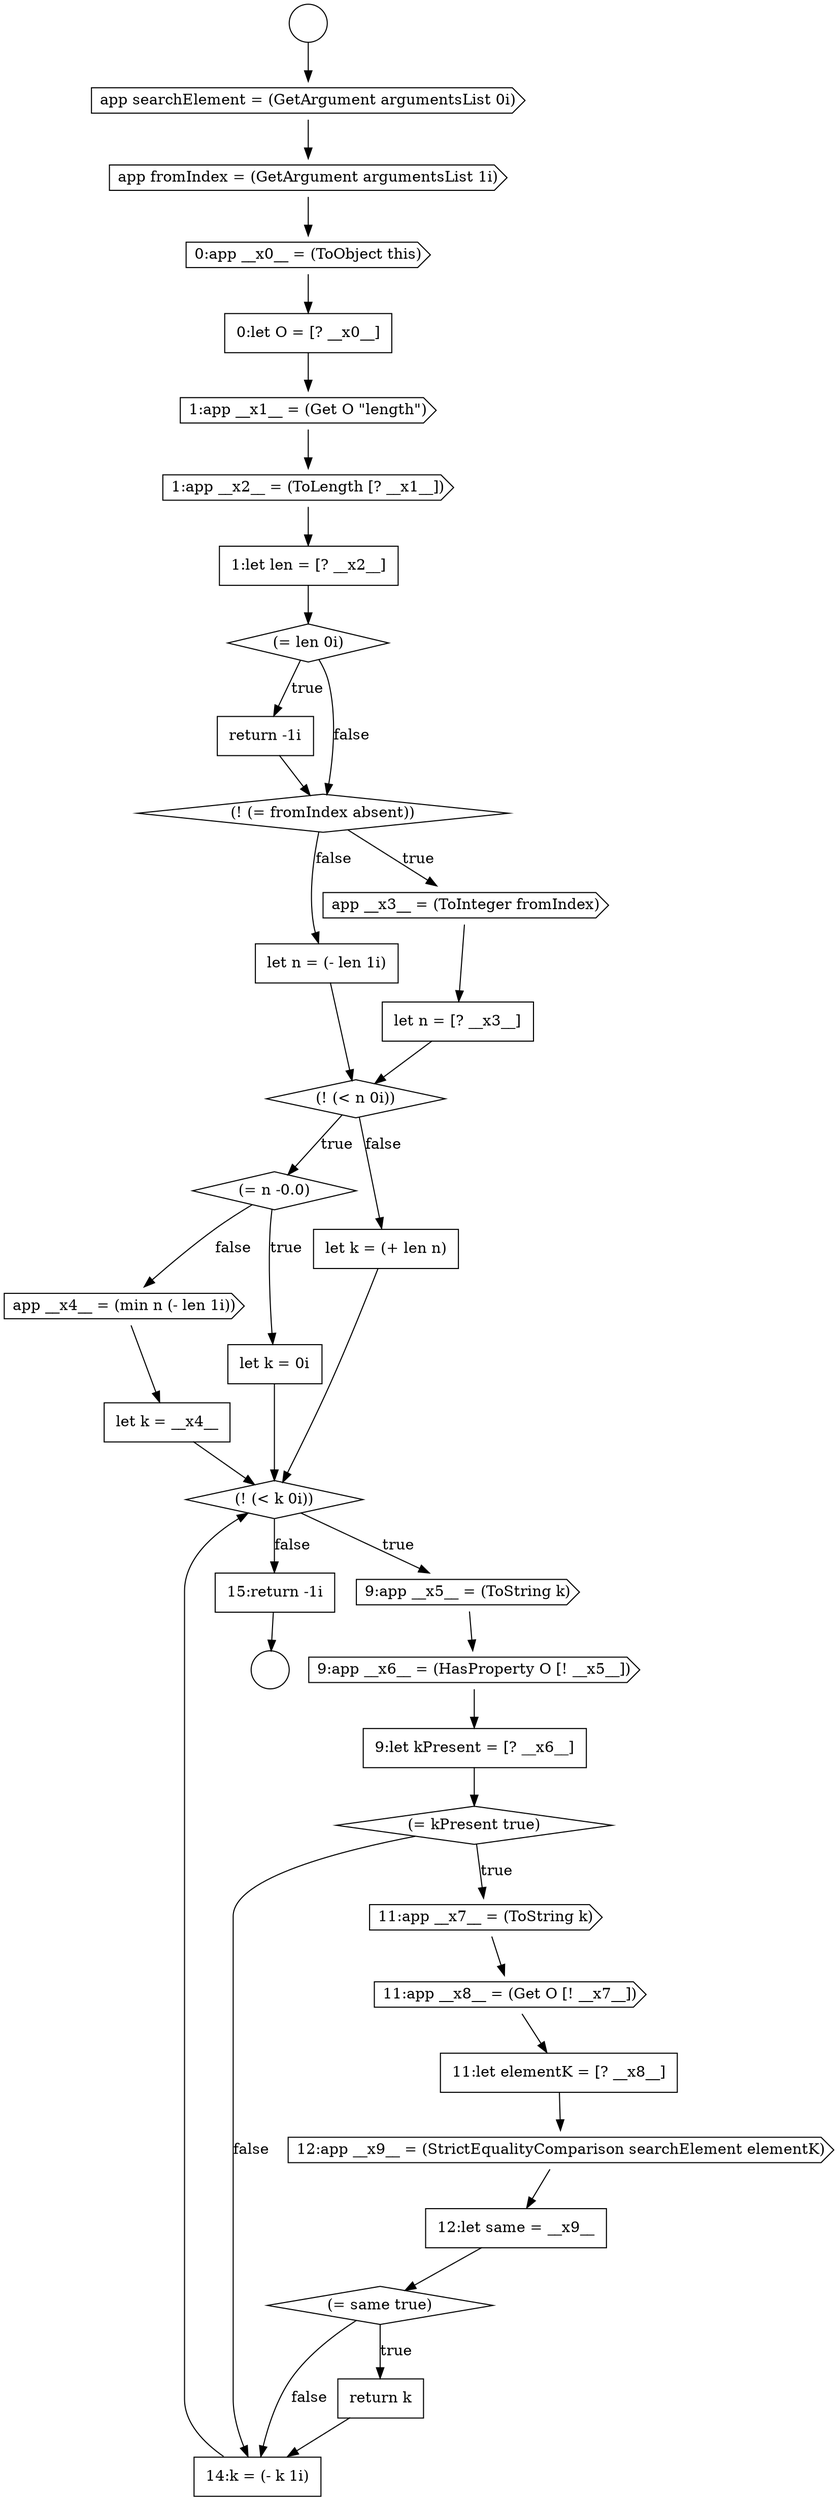 digraph {
  node15408 [shape=none, margin=0, label=<<font color="black">
    <table border="0" cellborder="1" cellspacing="0" cellpadding="10">
      <tr><td align="left">let k = __x4__</td></tr>
    </table>
  </font>> color="black" fillcolor="white" style=filled]
  node15403 [shape=none, margin=0, label=<<font color="black">
    <table border="0" cellborder="1" cellspacing="0" cellpadding="10">
      <tr><td align="left">let n = (- len 1i)</td></tr>
    </table>
  </font>> color="black" fillcolor="white" style=filled]
  node15394 [shape=none, margin=0, label=<<font color="black">
    <table border="0" cellborder="1" cellspacing="0" cellpadding="10">
      <tr><td align="left">0:let O = [? __x0__]</td></tr>
    </table>
  </font>> color="black" fillcolor="white" style=filled]
  node15407 [shape=cds, label=<<font color="black">app __x4__ = (min n (- len 1i))</font>> color="black" fillcolor="white" style=filled]
  node15399 [shape=none, margin=0, label=<<font color="black">
    <table border="0" cellborder="1" cellspacing="0" cellpadding="10">
      <tr><td align="left">return -1i</td></tr>
    </table>
  </font>> color="black" fillcolor="white" style=filled]
  node15423 [shape=none, margin=0, label=<<font color="black">
    <table border="0" cellborder="1" cellspacing="0" cellpadding="10">
      <tr><td align="left">15:return -1i</td></tr>
    </table>
  </font>> color="black" fillcolor="white" style=filled]
  node15391 [shape=cds, label=<<font color="black">app searchElement = (GetArgument argumentsList 0i)</font>> color="black" fillcolor="white" style=filled]
  node15405 [shape=diamond, label=<<font color="black">(= n -0.0)</font>> color="black" fillcolor="white" style=filled]
  node15397 [shape=none, margin=0, label=<<font color="black">
    <table border="0" cellborder="1" cellspacing="0" cellpadding="10">
      <tr><td align="left">1:let len = [? __x2__]</td></tr>
    </table>
  </font>> color="black" fillcolor="white" style=filled]
  node15412 [shape=cds, label=<<font color="black">9:app __x6__ = (HasProperty O [! __x5__])</font>> color="black" fillcolor="white" style=filled]
  node15418 [shape=cds, label=<<font color="black">12:app __x9__ = (StrictEqualityComparison searchElement elementK)</font>> color="black" fillcolor="white" style=filled]
  node15413 [shape=none, margin=0, label=<<font color="black">
    <table border="0" cellborder="1" cellspacing="0" cellpadding="10">
      <tr><td align="left">9:let kPresent = [? __x6__]</td></tr>
    </table>
  </font>> color="black" fillcolor="white" style=filled]
  node15398 [shape=diamond, label=<<font color="black">(= len 0i)</font>> color="black" fillcolor="white" style=filled]
  node15409 [shape=none, margin=0, label=<<font color="black">
    <table border="0" cellborder="1" cellspacing="0" cellpadding="10">
      <tr><td align="left">let k = (+ len n)</td></tr>
    </table>
  </font>> color="black" fillcolor="white" style=filled]
  node15402 [shape=none, margin=0, label=<<font color="black">
    <table border="0" cellborder="1" cellspacing="0" cellpadding="10">
      <tr><td align="left">let n = [? __x3__]</td></tr>
    </table>
  </font>> color="black" fillcolor="white" style=filled]
  node15392 [shape=cds, label=<<font color="black">app fromIndex = (GetArgument argumentsList 1i)</font>> color="black" fillcolor="white" style=filled]
  node15422 [shape=none, margin=0, label=<<font color="black">
    <table border="0" cellborder="1" cellspacing="0" cellpadding="10">
      <tr><td align="left">14:k = (- k 1i)</td></tr>
    </table>
  </font>> color="black" fillcolor="white" style=filled]
  node15417 [shape=none, margin=0, label=<<font color="black">
    <table border="0" cellborder="1" cellspacing="0" cellpadding="10">
      <tr><td align="left">11:let elementK = [? __x8__]</td></tr>
    </table>
  </font>> color="black" fillcolor="white" style=filled]
  node15410 [shape=diamond, label=<<font color="black">(! (&lt; k 0i))</font>> color="black" fillcolor="white" style=filled]
  node15421 [shape=none, margin=0, label=<<font color="black">
    <table border="0" cellborder="1" cellspacing="0" cellpadding="10">
      <tr><td align="left">return k</td></tr>
    </table>
  </font>> color="black" fillcolor="white" style=filled]
  node15414 [shape=diamond, label=<<font color="black">(= kPresent true)</font>> color="black" fillcolor="white" style=filled]
  node15395 [shape=cds, label=<<font color="black">1:app __x1__ = (Get O &quot;length&quot;)</font>> color="black" fillcolor="white" style=filled]
  node15406 [shape=none, margin=0, label=<<font color="black">
    <table border="0" cellborder="1" cellspacing="0" cellpadding="10">
      <tr><td align="left">let k = 0i</td></tr>
    </table>
  </font>> color="black" fillcolor="white" style=filled]
  node15401 [shape=cds, label=<<font color="black">app __x3__ = (ToInteger fromIndex)</font>> color="black" fillcolor="white" style=filled]
  node15389 [shape=circle label=" " color="black" fillcolor="white" style=filled]
  node15420 [shape=diamond, label=<<font color="black">(= same true)</font>> color="black" fillcolor="white" style=filled]
  node15415 [shape=cds, label=<<font color="black">11:app __x7__ = (ToString k)</font>> color="black" fillcolor="white" style=filled]
  node15400 [shape=diamond, label=<<font color="black">(! (= fromIndex absent))</font>> color="black" fillcolor="white" style=filled]
  node15390 [shape=circle label=" " color="black" fillcolor="white" style=filled]
  node15396 [shape=cds, label=<<font color="black">1:app __x2__ = (ToLength [? __x1__])</font>> color="black" fillcolor="white" style=filled]
  node15411 [shape=cds, label=<<font color="black">9:app __x5__ = (ToString k)</font>> color="black" fillcolor="white" style=filled]
  node15404 [shape=diamond, label=<<font color="black">(! (&lt; n 0i))</font>> color="black" fillcolor="white" style=filled]
  node15419 [shape=none, margin=0, label=<<font color="black">
    <table border="0" cellborder="1" cellspacing="0" cellpadding="10">
      <tr><td align="left">12:let same = __x9__</td></tr>
    </table>
  </font>> color="black" fillcolor="white" style=filled]
  node15393 [shape=cds, label=<<font color="black">0:app __x0__ = (ToObject this)</font>> color="black" fillcolor="white" style=filled]
  node15416 [shape=cds, label=<<font color="black">11:app __x8__ = (Get O [! __x7__])</font>> color="black" fillcolor="white" style=filled]
  node15391 -> node15392 [ color="black"]
  node15399 -> node15400 [ color="black"]
  node15411 -> node15412 [ color="black"]
  node15420 -> node15421 [label=<<font color="black">true</font>> color="black"]
  node15420 -> node15422 [label=<<font color="black">false</font>> color="black"]
  node15392 -> node15393 [ color="black"]
  node15407 -> node15408 [ color="black"]
  node15415 -> node15416 [ color="black"]
  node15400 -> node15401 [label=<<font color="black">true</font>> color="black"]
  node15400 -> node15403 [label=<<font color="black">false</font>> color="black"]
  node15395 -> node15396 [ color="black"]
  node15423 -> node15390 [ color="black"]
  node15406 -> node15410 [ color="black"]
  node15393 -> node15394 [ color="black"]
  node15404 -> node15405 [label=<<font color="black">true</font>> color="black"]
  node15404 -> node15409 [label=<<font color="black">false</font>> color="black"]
  node15409 -> node15410 [ color="black"]
  node15401 -> node15402 [ color="black"]
  node15396 -> node15397 [ color="black"]
  node15398 -> node15399 [label=<<font color="black">true</font>> color="black"]
  node15398 -> node15400 [label=<<font color="black">false</font>> color="black"]
  node15422 -> node15410 [ color="black"]
  node15419 -> node15420 [ color="black"]
  node15417 -> node15418 [ color="black"]
  node15403 -> node15404 [ color="black"]
  node15410 -> node15411 [label=<<font color="black">true</font>> color="black"]
  node15410 -> node15423 [label=<<font color="black">false</font>> color="black"]
  node15421 -> node15422 [ color="black"]
  node15405 -> node15406 [label=<<font color="black">true</font>> color="black"]
  node15405 -> node15407 [label=<<font color="black">false</font>> color="black"]
  node15418 -> node15419 [ color="black"]
  node15397 -> node15398 [ color="black"]
  node15402 -> node15404 [ color="black"]
  node15408 -> node15410 [ color="black"]
  node15413 -> node15414 [ color="black"]
  node15389 -> node15391 [ color="black"]
  node15412 -> node15413 [ color="black"]
  node15394 -> node15395 [ color="black"]
  node15416 -> node15417 [ color="black"]
  node15414 -> node15415 [label=<<font color="black">true</font>> color="black"]
  node15414 -> node15422 [label=<<font color="black">false</font>> color="black"]
}
